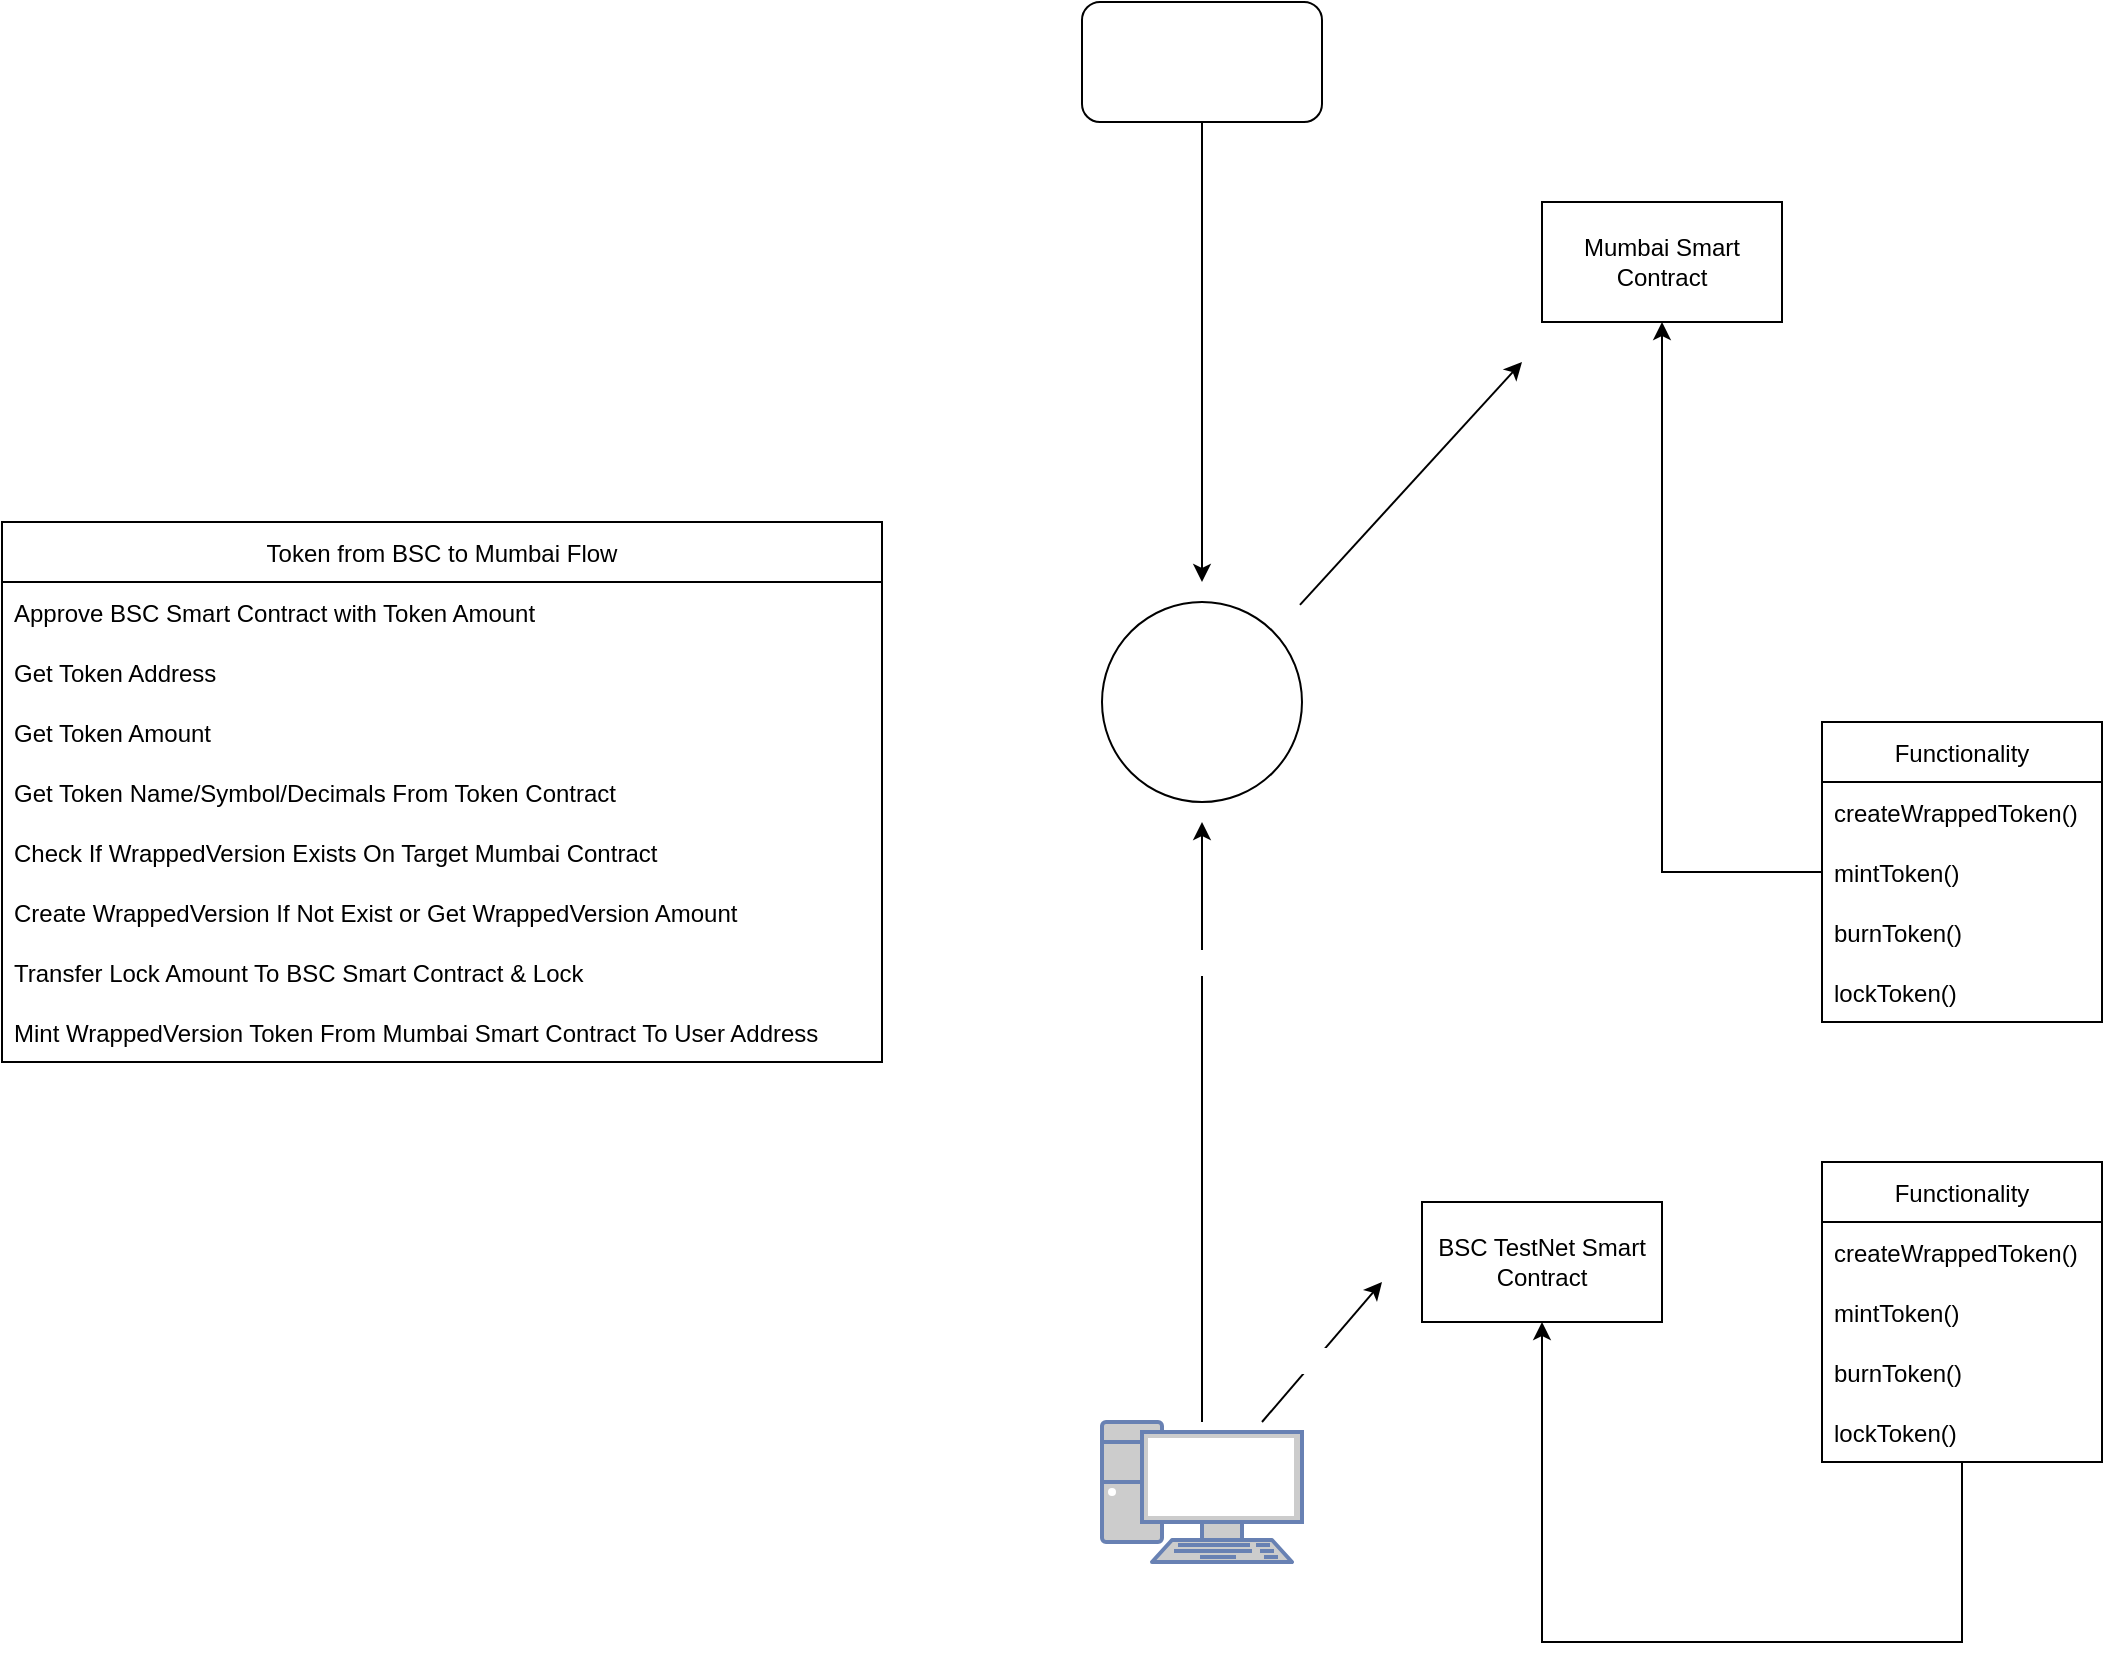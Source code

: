 <mxfile>
    <diagram id="zj9qzU4376HYU20MtKMj" name="Page-1">
        <mxGraphModel dx="1351" dy="1113" grid="1" gridSize="10" guides="1" tooltips="1" connect="1" arrows="1" fold="1" page="0" pageScale="1" pageWidth="850" pageHeight="1100" math="0" shadow="0">
            <root>
                <mxCell id="0"/>
                <mxCell id="1" parent="0"/>
                <mxCell id="2" value="BSC TestNet Smart Contract" style="rounded=0;whiteSpace=wrap;html=1;" vertex="1" parent="1">
                    <mxGeometry x="500" y="500" width="120" height="60" as="geometry"/>
                </mxCell>
                <mxCell id="3" value="Mumbai Smart Contract" style="rounded=0;whiteSpace=wrap;html=1;" vertex="1" parent="1">
                    <mxGeometry x="560" width="120" height="60" as="geometry"/>
                </mxCell>
                <mxCell id="9" style="edgeStyle=none;html=1;entryX=0.5;entryY=1;entryDx=0;entryDy=0;rounded=0;strokeColor=default;" edge="1" parent="1" source="5" target="3">
                    <mxGeometry relative="1" as="geometry">
                        <Array as="points">
                            <mxPoint x="620" y="335"/>
                        </Array>
                    </mxGeometry>
                </mxCell>
                <mxCell id="5" value="Functionality" style="swimlane;fontStyle=0;childLayout=stackLayout;horizontal=1;startSize=30;horizontalStack=0;resizeParent=1;resizeParentMax=0;resizeLast=0;collapsible=1;marginBottom=0;" vertex="1" parent="1">
                    <mxGeometry x="700" y="260" width="140" height="150" as="geometry"/>
                </mxCell>
                <mxCell id="6" value="createWrappedToken()" style="text;strokeColor=none;fillColor=none;align=left;verticalAlign=middle;spacingLeft=4;spacingRight=4;overflow=hidden;points=[[0,0.5],[1,0.5]];portConstraint=eastwest;rotatable=0;" vertex="1" parent="5">
                    <mxGeometry y="30" width="140" height="30" as="geometry"/>
                </mxCell>
                <mxCell id="7" value="mintToken()" style="text;strokeColor=none;fillColor=none;align=left;verticalAlign=middle;spacingLeft=4;spacingRight=4;overflow=hidden;points=[[0,0.5],[1,0.5]];portConstraint=eastwest;rotatable=0;" vertex="1" parent="5">
                    <mxGeometry y="60" width="140" height="30" as="geometry"/>
                </mxCell>
                <mxCell id="8" value="burnToken()" style="text;strokeColor=none;fillColor=none;align=left;verticalAlign=middle;spacingLeft=4;spacingRight=4;overflow=hidden;points=[[0,0.5],[1,0.5]];portConstraint=eastwest;rotatable=0;" vertex="1" parent="5">
                    <mxGeometry y="90" width="140" height="30" as="geometry"/>
                </mxCell>
                <mxCell id="16" value="lockToken()" style="text;strokeColor=none;fillColor=none;align=left;verticalAlign=middle;spacingLeft=4;spacingRight=4;overflow=hidden;points=[[0,0.5],[1,0.5]];portConstraint=eastwest;rotatable=0;" vertex="1" parent="5">
                    <mxGeometry y="120" width="140" height="30" as="geometry"/>
                </mxCell>
                <mxCell id="14" style="edgeStyle=none;rounded=0;html=1;entryX=0.5;entryY=1;entryDx=0;entryDy=0;strokeColor=default;" edge="1" parent="1" source="10" target="2">
                    <mxGeometry relative="1" as="geometry">
                        <Array as="points">
                            <mxPoint x="770" y="720"/>
                            <mxPoint x="560" y="720"/>
                        </Array>
                    </mxGeometry>
                </mxCell>
                <mxCell id="10" value="Functionality" style="swimlane;fontStyle=0;childLayout=stackLayout;horizontal=1;startSize=30;horizontalStack=0;resizeParent=1;resizeParentMax=0;resizeLast=0;collapsible=1;marginBottom=0;" vertex="1" parent="1">
                    <mxGeometry x="700" y="480" width="140" height="150" as="geometry"/>
                </mxCell>
                <mxCell id="11" value="createWrappedToken()" style="text;strokeColor=none;fillColor=none;align=left;verticalAlign=middle;spacingLeft=4;spacingRight=4;overflow=hidden;points=[[0,0.5],[1,0.5]];portConstraint=eastwest;rotatable=0;" vertex="1" parent="10">
                    <mxGeometry y="30" width="140" height="30" as="geometry"/>
                </mxCell>
                <mxCell id="12" value="mintToken()" style="text;strokeColor=none;fillColor=none;align=left;verticalAlign=middle;spacingLeft=4;spacingRight=4;overflow=hidden;points=[[0,0.5],[1,0.5]];portConstraint=eastwest;rotatable=0;" vertex="1" parent="10">
                    <mxGeometry y="60" width="140" height="30" as="geometry"/>
                </mxCell>
                <mxCell id="13" value="burnToken()" style="text;strokeColor=none;fillColor=none;align=left;verticalAlign=middle;spacingLeft=4;spacingRight=4;overflow=hidden;points=[[0,0.5],[1,0.5]];portConstraint=eastwest;rotatable=0;" vertex="1" parent="10">
                    <mxGeometry y="90" width="140" height="30" as="geometry"/>
                </mxCell>
                <mxCell id="15" value="lockToken()" style="text;strokeColor=none;fillColor=none;align=left;verticalAlign=middle;spacingLeft=4;spacingRight=4;overflow=hidden;points=[[0,0.5],[1,0.5]];portConstraint=eastwest;rotatable=0;" vertex="1" parent="10">
                    <mxGeometry y="120" width="140" height="30" as="geometry"/>
                </mxCell>
                <mxCell id="20" style="edgeStyle=none;rounded=0;html=1;fontColor=#FFFFFF;strokeColor=default;" edge="1" parent="1" source="19">
                    <mxGeometry relative="1" as="geometry">
                        <mxPoint x="390" y="310" as="targetPoint"/>
                    </mxGeometry>
                </mxCell>
                <mxCell id="48" value="When Need To Create/Burn/Mint To Target Chain" style="edgeLabel;html=1;align=center;verticalAlign=middle;resizable=0;points=[];fontColor=#FFFFFF;" vertex="1" connectable="0" parent="20">
                    <mxGeometry x="-0.093" relative="1" as="geometry">
                        <mxPoint y="-94" as="offset"/>
                    </mxGeometry>
                </mxCell>
                <mxCell id="50" style="edgeStyle=none;rounded=0;html=1;fontColor=#FFFFFF;strokeColor=default;" edge="1" parent="1" source="19">
                    <mxGeometry relative="1" as="geometry">
                        <mxPoint x="480" y="540" as="targetPoint"/>
                    </mxGeometry>
                </mxCell>
                <mxCell id="52" value="When Locking" style="edgeLabel;html=1;align=center;verticalAlign=middle;resizable=0;points=[];fontColor=#FFFFFF;" vertex="1" connectable="0" parent="50">
                    <mxGeometry x="-0.105" relative="1" as="geometry">
                        <mxPoint as="offset"/>
                    </mxGeometry>
                </mxCell>
                <mxCell id="19" value="Front-End" style="fontColor=#FFFFFF;verticalAlign=top;verticalLabelPosition=bottom;labelPosition=center;align=center;html=1;outlineConnect=0;fillColor=#CCCCCC;strokeColor=#6881B3;gradientColor=none;gradientDirection=north;strokeWidth=2;shape=mxgraph.networks.pc;" vertex="1" parent="1">
                    <mxGeometry x="340" y="610" width="100" height="70" as="geometry"/>
                </mxCell>
                <mxCell id="26" value="Token from BSC to Mumbai Flow" style="swimlane;fontStyle=0;childLayout=stackLayout;horizontal=1;startSize=30;horizontalStack=0;resizeParent=1;resizeParentMax=0;resizeLast=0;collapsible=1;marginBottom=0;" vertex="1" parent="1">
                    <mxGeometry x="-210" y="160" width="440" height="270" as="geometry"/>
                </mxCell>
                <mxCell id="27" value="Approve BSC Smart Contract with Token Amount" style="text;strokeColor=none;fillColor=none;align=left;verticalAlign=middle;spacingLeft=4;spacingRight=4;overflow=hidden;points=[[0,0.5],[1,0.5]];portConstraint=eastwest;rotatable=0;" vertex="1" parent="26">
                    <mxGeometry y="30" width="440" height="30" as="geometry"/>
                </mxCell>
                <mxCell id="35" value="Get Token Address" style="text;strokeColor=none;fillColor=none;align=left;verticalAlign=middle;spacingLeft=4;spacingRight=4;overflow=hidden;points=[[0,0.5],[1,0.5]];portConstraint=eastwest;rotatable=0;" vertex="1" parent="26">
                    <mxGeometry y="60" width="440" height="30" as="geometry"/>
                </mxCell>
                <mxCell id="31" value="Get Token Amount" style="text;strokeColor=none;fillColor=none;align=left;verticalAlign=middle;spacingLeft=4;spacingRight=4;overflow=hidden;points=[[0,0.5],[1,0.5]];portConstraint=eastwest;rotatable=0;" vertex="1" parent="26">
                    <mxGeometry y="90" width="440" height="30" as="geometry"/>
                </mxCell>
                <mxCell id="32" value="Get Token Name/Symbol/Decimals From Token Contract" style="text;strokeColor=none;fillColor=none;align=left;verticalAlign=middle;spacingLeft=4;spacingRight=4;overflow=hidden;points=[[0,0.5],[1,0.5]];portConstraint=eastwest;rotatable=0;" vertex="1" parent="26">
                    <mxGeometry y="120" width="440" height="30" as="geometry"/>
                </mxCell>
                <mxCell id="33" value="Check If WrappedVersion Exists On Target Mumbai Contract" style="text;strokeColor=none;fillColor=none;align=left;verticalAlign=middle;spacingLeft=4;spacingRight=4;overflow=hidden;points=[[0,0.5],[1,0.5]];portConstraint=eastwest;rotatable=0;" vertex="1" parent="26">
                    <mxGeometry y="150" width="440" height="30" as="geometry"/>
                </mxCell>
                <mxCell id="34" value="Create WrappedVersion If Not Exist or Get WrappedVersion Amount" style="text;strokeColor=none;fillColor=none;align=left;verticalAlign=middle;spacingLeft=4;spacingRight=4;overflow=hidden;points=[[0,0.5],[1,0.5]];portConstraint=eastwest;rotatable=0;" vertex="1" parent="26">
                    <mxGeometry y="180" width="440" height="30" as="geometry"/>
                </mxCell>
                <mxCell id="36" value="Transfer Lock Amount To BSC Smart Contract &amp; Lock" style="text;strokeColor=none;fillColor=none;align=left;verticalAlign=middle;spacingLeft=4;spacingRight=4;overflow=hidden;points=[[0,0.5],[1,0.5]];portConstraint=eastwest;rotatable=0;" vertex="1" parent="26">
                    <mxGeometry y="210" width="440" height="30" as="geometry"/>
                </mxCell>
                <mxCell id="37" value="Mint WrappedVersion Token From Mumbai Smart Contract To User Address" style="text;strokeColor=none;fillColor=none;align=left;verticalAlign=middle;spacingLeft=4;spacingRight=4;overflow=hidden;points=[[0,0.5],[1,0.5]];portConstraint=eastwest;rotatable=0;" vertex="1" parent="26">
                    <mxGeometry y="240" width="440" height="30" as="geometry"/>
                </mxCell>
                <mxCell id="44" style="edgeStyle=none;rounded=0;html=1;fontColor=#FFFFFF;strokeColor=default;" edge="1" parent="1">
                    <mxGeometry relative="1" as="geometry">
                        <mxPoint x="550" y="80" as="targetPoint"/>
                        <mxPoint x="438.98" y="201.429" as="sourcePoint"/>
                    </mxGeometry>
                </mxCell>
                <mxCell id="45" value="Express JS" style="ellipse;whiteSpace=wrap;html=1;aspect=fixed;fontColor=#FFFFFF;" vertex="1" parent="1">
                    <mxGeometry x="340" y="200" width="100" height="100" as="geometry"/>
                </mxCell>
                <mxCell id="47" style="edgeStyle=none;rounded=0;html=1;fontColor=#FFFFFF;strokeColor=default;" edge="1" parent="1" source="46">
                    <mxGeometry relative="1" as="geometry">
                        <mxPoint x="390" y="190" as="targetPoint"/>
                    </mxGeometry>
                </mxCell>
                <mxCell id="46" value="Bridge Account To Transaction To Multiple Networks" style="rounded=1;whiteSpace=wrap;html=1;fontColor=#FFFFFF;" vertex="1" parent="1">
                    <mxGeometry x="330" y="-100" width="120" height="60" as="geometry"/>
                </mxCell>
            </root>
        </mxGraphModel>
    </diagram>
</mxfile>